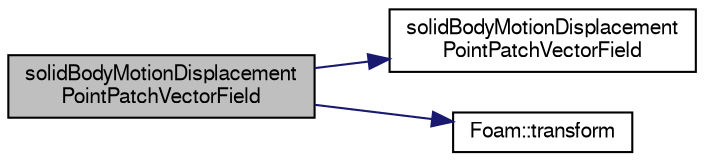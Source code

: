digraph "solidBodyMotionDisplacementPointPatchVectorField"
{
  bgcolor="transparent";
  edge [fontname="FreeSans",fontsize="10",labelfontname="FreeSans",labelfontsize="10"];
  node [fontname="FreeSans",fontsize="10",shape=record];
  rankdir="LR";
  Node10 [label="solidBodyMotionDisplacement\lPointPatchVectorField",height=0.2,width=0.4,color="black", fillcolor="grey75", style="filled", fontcolor="black"];
  Node10 -> Node11 [color="midnightblue",fontsize="10",style="solid",fontname="FreeSans"];
  Node11 [label="solidBodyMotionDisplacement\lPointPatchVectorField",height=0.2,width=0.4,color="black",URL="$a21378.html#a98c4b6c499b4fa93ab3583c9c946a9a4",tooltip="Construct from patch and internal field. "];
  Node10 -> Node12 [color="midnightblue",fontsize="10",style="solid",fontname="FreeSans"];
  Node12 [label="Foam::transform",height=0.2,width=0.4,color="black",URL="$a21124.html#a919915170941701c1223291531ad010c"];
}
